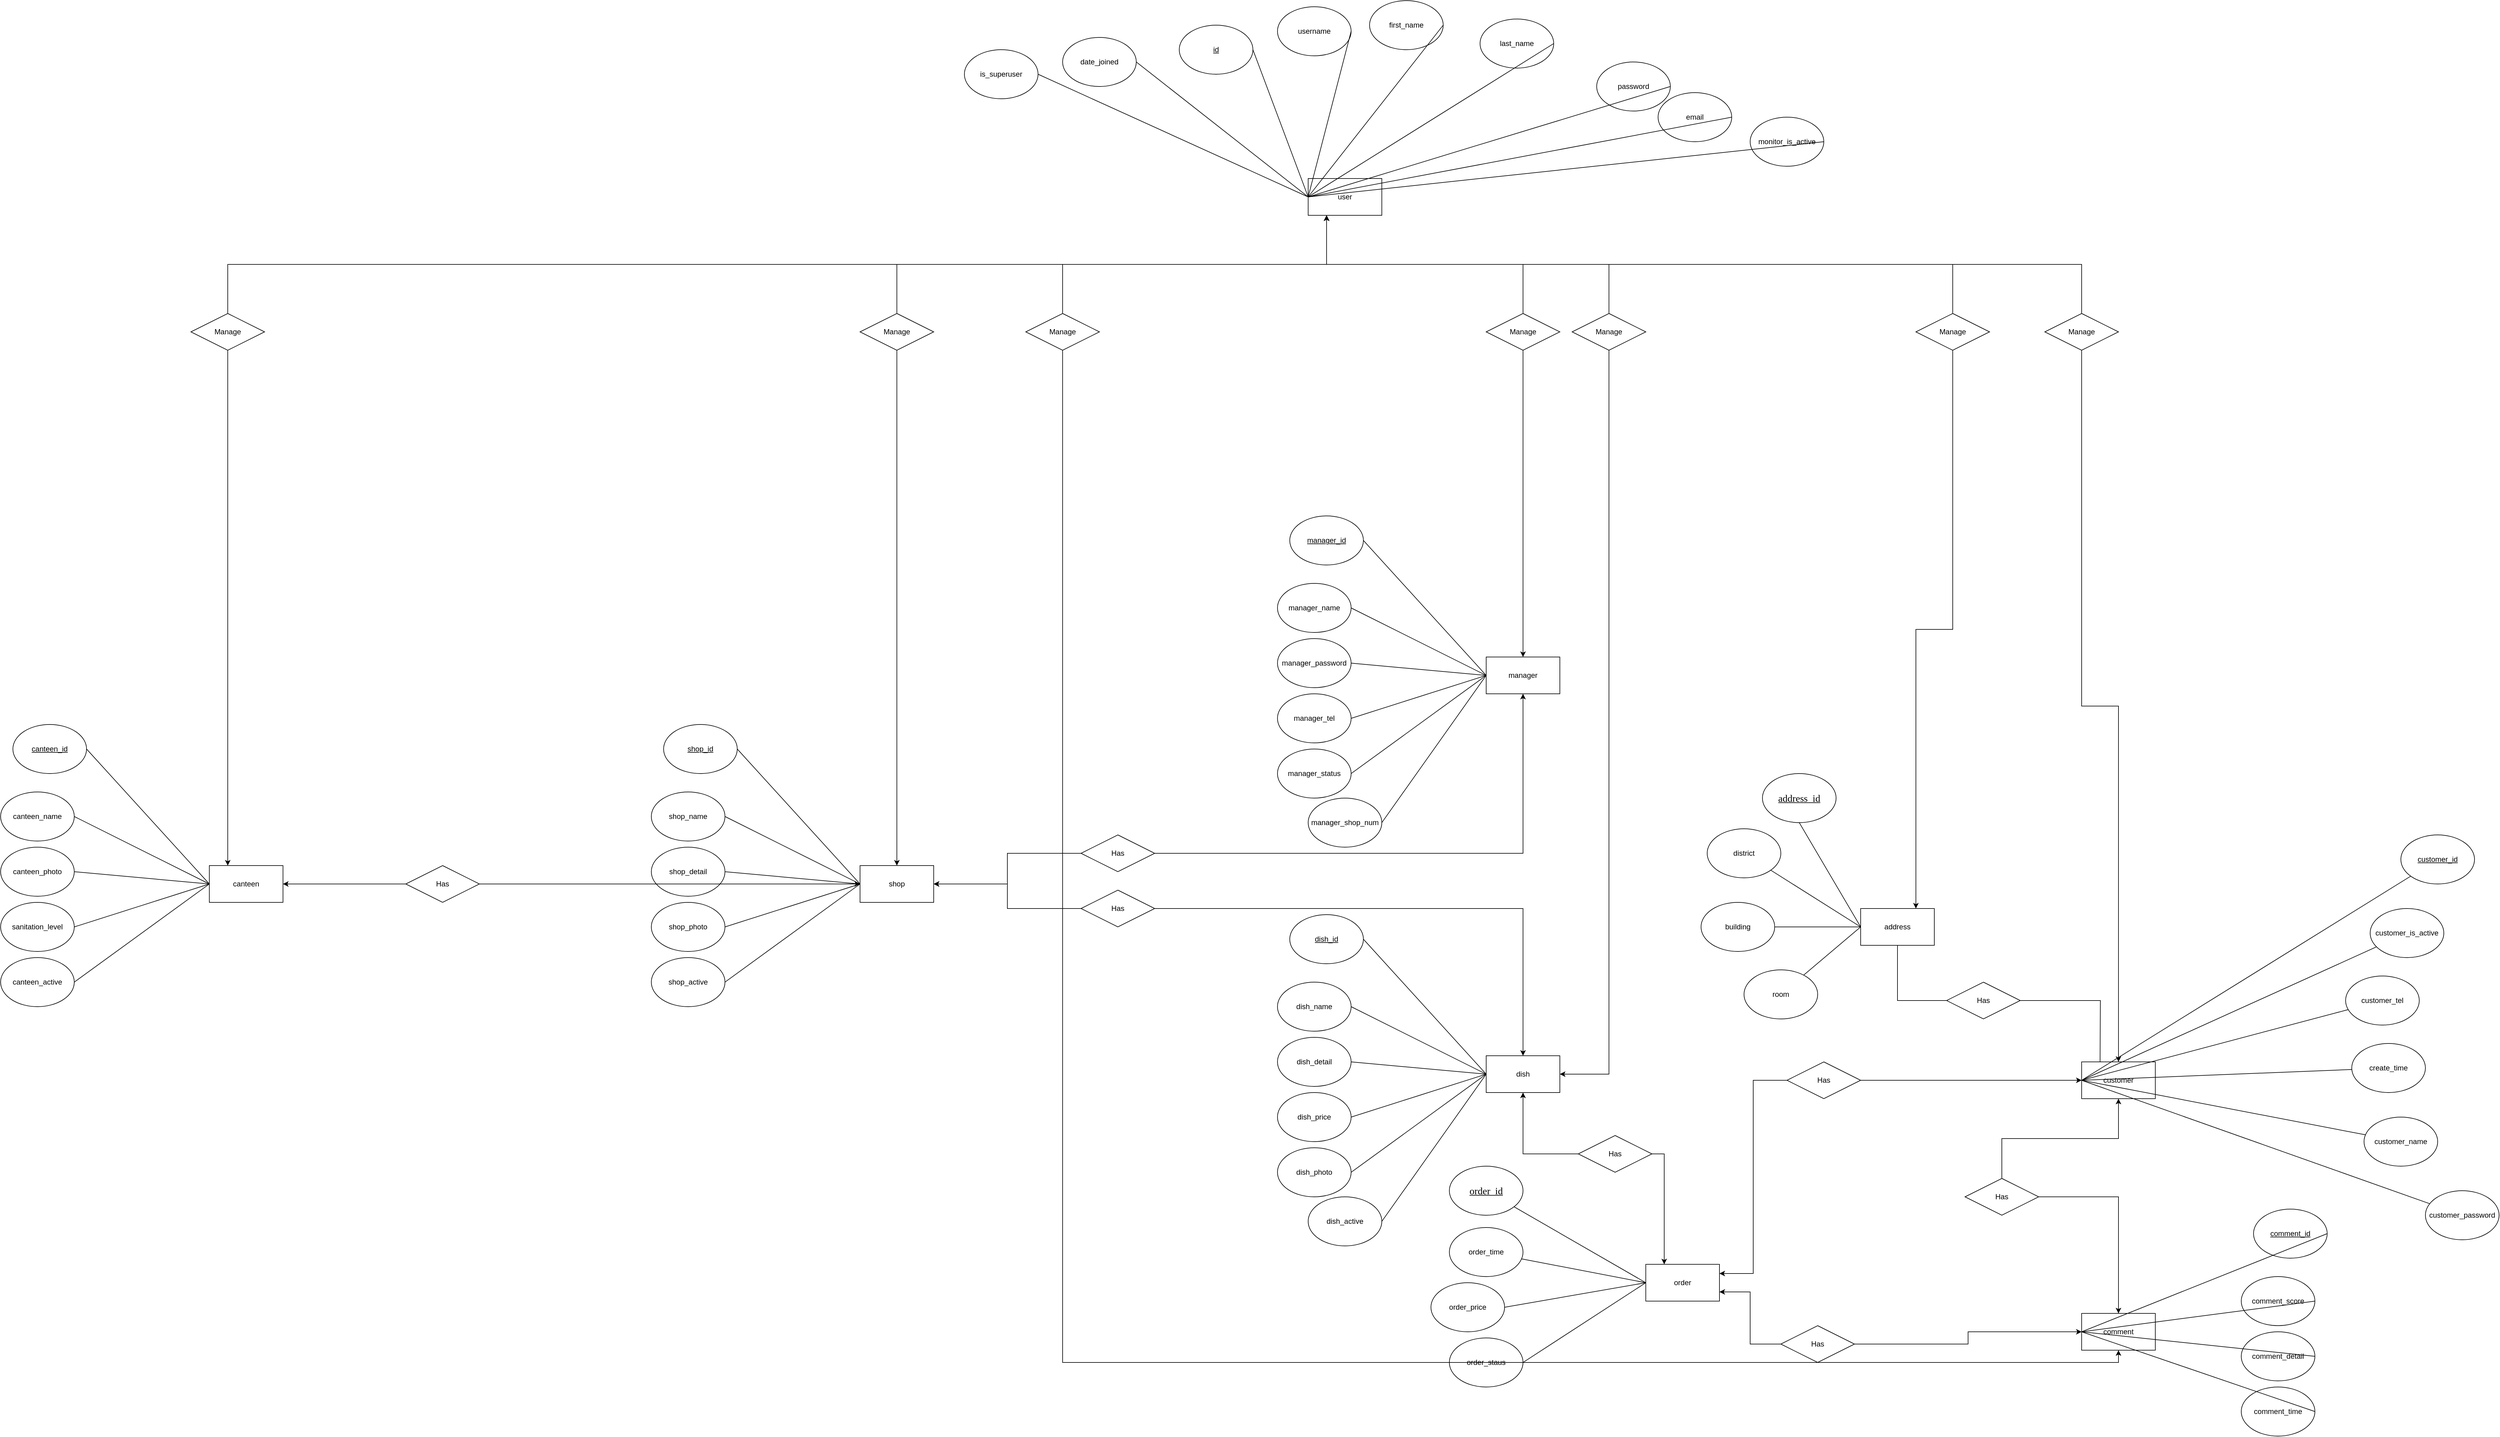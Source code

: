 <mxfile version="21.5.2" type="github">
  <diagram id="R2lEEEUBdFMjLlhIrx00" name="Page-1">
    <mxGraphModel dx="2867" dy="4064" grid="1" gridSize="10" guides="1" tooltips="1" connect="1" arrows="1" fold="1" page="1" pageScale="1" pageWidth="1100" pageHeight="1700" math="0" shadow="0" extFonts="Permanent Marker^https://fonts.googleapis.com/css?family=Permanent+Marker">
      <root>
        <mxCell id="0" />
        <mxCell id="1" parent="0" />
        <mxCell id="YfYMu-uo4q-J1Giw8Tow-1" value="customer" style="rounded=0;whiteSpace=wrap;html=1;" vertex="1" parent="1">
          <mxGeometry x="2340" y="-680" width="120" height="60" as="geometry" />
        </mxCell>
        <mxCell id="YfYMu-uo4q-J1Giw8Tow-2" value="address" style="rounded=0;whiteSpace=wrap;html=1;" vertex="1" parent="1">
          <mxGeometry x="1980" y="-930" width="120" height="60" as="geometry" />
        </mxCell>
        <mxCell id="YfYMu-uo4q-J1Giw8Tow-90" value="" style="rounded=0;orthogonalLoop=1;jettySize=auto;html=1;endArrow=none;endFill=0;exitX=0;exitY=0.5;exitDx=0;exitDy=0;" edge="1" parent="1" source="YfYMu-uo4q-J1Giw8Tow-2" target="YfYMu-uo4q-J1Giw8Tow-87">
          <mxGeometry relative="1" as="geometry" />
        </mxCell>
        <mxCell id="YfYMu-uo4q-J1Giw8Tow-92" value="" style="rounded=0;orthogonalLoop=1;jettySize=auto;html=1;endArrow=none;endFill=0;exitX=0;exitY=0.5;exitDx=0;exitDy=0;" edge="1" parent="1" source="YfYMu-uo4q-J1Giw8Tow-2" target="YfYMu-uo4q-J1Giw8Tow-91">
          <mxGeometry relative="1" as="geometry" />
        </mxCell>
        <mxCell id="YfYMu-uo4q-J1Giw8Tow-96" value="" style="rounded=0;orthogonalLoop=1;jettySize=auto;html=1;endArrow=none;endFill=0;exitX=0;exitY=0.5;exitDx=0;exitDy=0;" edge="1" parent="1" source="YfYMu-uo4q-J1Giw8Tow-2" target="YfYMu-uo4q-J1Giw8Tow-95">
          <mxGeometry relative="1" as="geometry" />
        </mxCell>
        <mxCell id="YfYMu-uo4q-J1Giw8Tow-3" value="order" style="rounded=0;whiteSpace=wrap;html=1;" vertex="1" parent="1">
          <mxGeometry x="1630" y="-350" width="120" height="60" as="geometry" />
        </mxCell>
        <mxCell id="YfYMu-uo4q-J1Giw8Tow-4" value="dish" style="rounded=0;whiteSpace=wrap;html=1;" vertex="1" parent="1">
          <mxGeometry x="1370" y="-690" width="120" height="60" as="geometry" />
        </mxCell>
        <mxCell id="YfYMu-uo4q-J1Giw8Tow-77" value="" style="rounded=0;orthogonalLoop=1;jettySize=auto;html=1;entryX=0;entryY=0.5;entryDx=0;entryDy=0;endArrow=none;endFill=0;" edge="1" parent="1" source="YfYMu-uo4q-J1Giw8Tow-60" target="YfYMu-uo4q-J1Giw8Tow-1">
          <mxGeometry relative="1" as="geometry">
            <mxPoint x="2380" y="-560" as="targetPoint" />
          </mxGeometry>
        </mxCell>
        <mxCell id="YfYMu-uo4q-J1Giw8Tow-60" value="&lt;u&gt;customer_id&lt;/u&gt;" style="ellipse;whiteSpace=wrap;html=1;" vertex="1" parent="1">
          <mxGeometry x="2860" y="-1050" width="120" height="80" as="geometry" />
        </mxCell>
        <mxCell id="YfYMu-uo4q-J1Giw8Tow-76" value="" style="rounded=0;orthogonalLoop=1;jettySize=auto;html=1;entryX=0;entryY=0.5;entryDx=0;entryDy=0;endArrow=none;endFill=0;" edge="1" parent="1" source="YfYMu-uo4q-J1Giw8Tow-62" target="YfYMu-uo4q-J1Giw8Tow-1">
          <mxGeometry relative="1" as="geometry">
            <mxPoint x="2390" y="-780" as="targetPoint" />
          </mxGeometry>
        </mxCell>
        <mxCell id="YfYMu-uo4q-J1Giw8Tow-62" value="customer_name" style="ellipse;whiteSpace=wrap;html=1;" vertex="1" parent="1">
          <mxGeometry x="2800" y="-590" width="120" height="80" as="geometry" />
        </mxCell>
        <mxCell id="YfYMu-uo4q-J1Giw8Tow-71" style="rounded=0;orthogonalLoop=1;jettySize=auto;html=1;entryX=0;entryY=0.5;entryDx=0;entryDy=0;endArrow=none;endFill=0;" edge="1" parent="1" source="YfYMu-uo4q-J1Giw8Tow-63" target="YfYMu-uo4q-J1Giw8Tow-1">
          <mxGeometry relative="1" as="geometry" />
        </mxCell>
        <mxCell id="YfYMu-uo4q-J1Giw8Tow-63" value="customer_tel" style="ellipse;whiteSpace=wrap;html=1;" vertex="1" parent="1">
          <mxGeometry x="2770" y="-820" width="120" height="80" as="geometry" />
        </mxCell>
        <mxCell id="YfYMu-uo4q-J1Giw8Tow-70" value="" style="rounded=0;orthogonalLoop=1;jettySize=auto;html=1;endArrow=none;endFill=0;entryX=0;entryY=0.5;entryDx=0;entryDy=0;" edge="1" parent="1" source="YfYMu-uo4q-J1Giw8Tow-64" target="YfYMu-uo4q-J1Giw8Tow-1">
          <mxGeometry relative="1" as="geometry">
            <mxPoint x="2420" y="-770" as="targetPoint" />
          </mxGeometry>
        </mxCell>
        <mxCell id="YfYMu-uo4q-J1Giw8Tow-64" value="customer_password" style="ellipse;whiteSpace=wrap;html=1;" vertex="1" parent="1">
          <mxGeometry x="2900" y="-470" width="120" height="80" as="geometry" />
        </mxCell>
        <mxCell id="YfYMu-uo4q-J1Giw8Tow-75" value="" style="rounded=0;orthogonalLoop=1;jettySize=auto;html=1;entryX=0;entryY=0.5;entryDx=0;entryDy=0;endArrow=none;endFill=0;" edge="1" parent="1" source="YfYMu-uo4q-J1Giw8Tow-65" target="YfYMu-uo4q-J1Giw8Tow-1">
          <mxGeometry relative="1" as="geometry">
            <mxPoint x="2370" y="-910" as="targetPoint" />
          </mxGeometry>
        </mxCell>
        <mxCell id="YfYMu-uo4q-J1Giw8Tow-65" value="customer_is_active" style="ellipse;whiteSpace=wrap;html=1;" vertex="1" parent="1">
          <mxGeometry x="2810" y="-930" width="120" height="80" as="geometry" />
        </mxCell>
        <mxCell id="YfYMu-uo4q-J1Giw8Tow-72" style="rounded=0;orthogonalLoop=1;jettySize=auto;html=1;entryX=0;entryY=0.5;entryDx=0;entryDy=0;endArrow=none;endFill=0;" edge="1" parent="1" source="YfYMu-uo4q-J1Giw8Tow-66" target="YfYMu-uo4q-J1Giw8Tow-1">
          <mxGeometry relative="1" as="geometry" />
        </mxCell>
        <mxCell id="YfYMu-uo4q-J1Giw8Tow-66" value="create_time" style="ellipse;whiteSpace=wrap;html=1;" vertex="1" parent="1">
          <mxGeometry x="2780" y="-710" width="120" height="80" as="geometry" />
        </mxCell>
        <mxCell id="YfYMu-uo4q-J1Giw8Tow-87" value="district" style="ellipse;whiteSpace=wrap;html=1;rounded=0;" vertex="1" parent="1">
          <mxGeometry x="1730" y="-1060" width="120" height="80" as="geometry" />
        </mxCell>
        <mxCell id="YfYMu-uo4q-J1Giw8Tow-91" value="room" style="ellipse;whiteSpace=wrap;html=1;rounded=0;" vertex="1" parent="1">
          <mxGeometry x="1790" y="-830" width="120" height="80" as="geometry" />
        </mxCell>
        <mxCell id="YfYMu-uo4q-J1Giw8Tow-95" value="building" style="ellipse;whiteSpace=wrap;html=1;rounded=0;" vertex="1" parent="1">
          <mxGeometry x="1720" y="-940" width="120" height="80" as="geometry" />
        </mxCell>
        <mxCell id="YfYMu-uo4q-J1Giw8Tow-111" value="" style="rounded=0;orthogonalLoop=1;jettySize=auto;html=1;entryX=0;entryY=0.5;entryDx=0;entryDy=0;endArrow=none;endFill=0;" edge="1" parent="1" source="YfYMu-uo4q-J1Giw8Tow-99" target="YfYMu-uo4q-J1Giw8Tow-3">
          <mxGeometry relative="1" as="geometry">
            <mxPoint x="1620" y="-419.963" as="targetPoint" />
          </mxGeometry>
        </mxCell>
        <mxCell id="YfYMu-uo4q-J1Giw8Tow-99" value="order_time" style="ellipse;whiteSpace=wrap;html=1;" vertex="1" parent="1">
          <mxGeometry x="1310" y="-410" width="120" height="80" as="geometry" />
        </mxCell>
        <mxCell id="YfYMu-uo4q-J1Giw8Tow-100" value="order_staus" style="ellipse;whiteSpace=wrap;html=1;" vertex="1" parent="1">
          <mxGeometry x="1310" y="-230" width="120" height="80" as="geometry" />
        </mxCell>
        <mxCell id="YfYMu-uo4q-J1Giw8Tow-101" value="order_price" style="ellipse;whiteSpace=wrap;html=1;" vertex="1" parent="1">
          <mxGeometry x="1280" y="-320" width="120" height="80" as="geometry" />
        </mxCell>
        <mxCell id="YfYMu-uo4q-J1Giw8Tow-102" value="&lt;div style=&quot;font-size: medium; text-align: start;&quot; data-hash=&quot;69dfcb072307d1f23d6dae1ab92fffbf&quot; data-version=&quot;3.0.0&quot;&gt;&lt;/div&gt;&lt;div style=&quot;font-size: medium; text-align: start;&quot; class=&quot;document&quot;&gt;&lt;div class=&quot;section&quot;&gt;&lt;p style=&quot;margin: 0pt; font-family: 等线; font-size: 12pt; line-height: 16px;&quot; class=&quot;paragraph text-align-type-left&quot;&gt;&lt;u&gt;order_id&lt;/u&gt;&lt;/p&gt;&lt;/div&gt;&lt;/div&gt;" style="ellipse;whiteSpace=wrap;html=1;" vertex="1" parent="1">
          <mxGeometry x="1310" y="-510" width="120" height="80" as="geometry" />
        </mxCell>
        <mxCell id="YfYMu-uo4q-J1Giw8Tow-107" value="" style="endArrow=none;html=1;rounded=0;entryX=0;entryY=0.5;entryDx=0;entryDy=0;" edge="1" parent="1" source="YfYMu-uo4q-J1Giw8Tow-102" target="YfYMu-uo4q-J1Giw8Tow-3">
          <mxGeometry relative="1" as="geometry">
            <mxPoint x="1440" y="-290.37" as="sourcePoint" />
            <mxPoint x="1600" y="-290.37" as="targetPoint" />
          </mxGeometry>
        </mxCell>
        <mxCell id="YfYMu-uo4q-J1Giw8Tow-108" value="" style="endArrow=none;html=1;rounded=0;exitX=1;exitY=0.5;exitDx=0;exitDy=0;entryX=0;entryY=0.5;entryDx=0;entryDy=0;" edge="1" parent="1" source="YfYMu-uo4q-J1Giw8Tow-100" target="YfYMu-uo4q-J1Giw8Tow-3">
          <mxGeometry relative="1" as="geometry">
            <mxPoint x="1440" y="-210" as="sourcePoint" />
            <mxPoint x="1600" y="-210" as="targetPoint" />
          </mxGeometry>
        </mxCell>
        <mxCell id="YfYMu-uo4q-J1Giw8Tow-109" value="" style="endArrow=none;html=1;rounded=0;exitX=1;exitY=0.5;exitDx=0;exitDy=0;entryX=0;entryY=0.5;entryDx=0;entryDy=0;" edge="1" parent="1" source="YfYMu-uo4q-J1Giw8Tow-101" target="YfYMu-uo4q-J1Giw8Tow-3">
          <mxGeometry relative="1" as="geometry">
            <mxPoint x="1440" y="-470" as="sourcePoint" />
            <mxPoint x="1600" y="-470" as="targetPoint" />
          </mxGeometry>
        </mxCell>
        <mxCell id="YfYMu-uo4q-J1Giw8Tow-112" value="&lt;u&gt;dish_id&lt;/u&gt;" style="ellipse;whiteSpace=wrap;html=1;" vertex="1" parent="1">
          <mxGeometry x="1050" y="-920" width="120" height="80" as="geometry" />
        </mxCell>
        <mxCell id="YfYMu-uo4q-J1Giw8Tow-113" value="dish_active" style="ellipse;whiteSpace=wrap;html=1;" vertex="1" parent="1">
          <mxGeometry x="1080" y="-460" width="120" height="80" as="geometry" />
        </mxCell>
        <mxCell id="YfYMu-uo4q-J1Giw8Tow-114" value="dish_photo" style="ellipse;whiteSpace=wrap;html=1;" vertex="1" parent="1">
          <mxGeometry x="1030" y="-540" width="120" height="80" as="geometry" />
        </mxCell>
        <mxCell id="YfYMu-uo4q-J1Giw8Tow-115" value="dish_detail" style="ellipse;whiteSpace=wrap;html=1;" vertex="1" parent="1">
          <mxGeometry x="1030" y="-720" width="120" height="80" as="geometry" />
        </mxCell>
        <mxCell id="YfYMu-uo4q-J1Giw8Tow-116" value="dish_name" style="ellipse;whiteSpace=wrap;html=1;" vertex="1" parent="1">
          <mxGeometry x="1030" y="-810" width="120" height="80" as="geometry" />
        </mxCell>
        <mxCell id="YfYMu-uo4q-J1Giw8Tow-117" value="dish_price" style="ellipse;whiteSpace=wrap;html=1;" vertex="1" parent="1">
          <mxGeometry x="1030" y="-630" width="120" height="80" as="geometry" />
        </mxCell>
        <mxCell id="YfYMu-uo4q-J1Giw8Tow-119" value="" style="endArrow=none;html=1;rounded=0;entryX=1;entryY=0.5;entryDx=0;entryDy=0;exitX=0;exitY=0.5;exitDx=0;exitDy=0;" edge="1" parent="1" source="YfYMu-uo4q-J1Giw8Tow-4" target="YfYMu-uo4q-J1Giw8Tow-112">
          <mxGeometry width="50" height="50" relative="1" as="geometry">
            <mxPoint x="1780" y="-780" as="sourcePoint" />
            <mxPoint x="1770" y="-830" as="targetPoint" />
          </mxGeometry>
        </mxCell>
        <mxCell id="YfYMu-uo4q-J1Giw8Tow-120" value="" style="endArrow=none;html=1;rounded=0;entryX=1;entryY=0.5;entryDx=0;entryDy=0;exitX=0;exitY=0.5;exitDx=0;exitDy=0;" edge="1" parent="1" source="YfYMu-uo4q-J1Giw8Tow-4" target="YfYMu-uo4q-J1Giw8Tow-116">
          <mxGeometry width="50" height="50" relative="1" as="geometry">
            <mxPoint x="1730" y="-770" as="sourcePoint" />
            <mxPoint x="1720" y="-960" as="targetPoint" />
          </mxGeometry>
        </mxCell>
        <mxCell id="YfYMu-uo4q-J1Giw8Tow-121" value="" style="endArrow=none;html=1;rounded=0;entryX=1;entryY=0.5;entryDx=0;entryDy=0;exitX=0;exitY=0.5;exitDx=0;exitDy=0;" edge="1" parent="1" source="YfYMu-uo4q-J1Giw8Tow-4" target="YfYMu-uo4q-J1Giw8Tow-115">
          <mxGeometry width="50" height="50" relative="1" as="geometry">
            <mxPoint x="1780" y="-780" as="sourcePoint" />
            <mxPoint x="1590" y="-880" as="targetPoint" />
          </mxGeometry>
        </mxCell>
        <mxCell id="YfYMu-uo4q-J1Giw8Tow-122" value="" style="endArrow=none;html=1;rounded=0;entryX=1;entryY=0.5;entryDx=0;entryDy=0;exitX=0;exitY=0.5;exitDx=0;exitDy=0;" edge="1" parent="1" source="YfYMu-uo4q-J1Giw8Tow-4" target="YfYMu-uo4q-J1Giw8Tow-117">
          <mxGeometry width="50" height="50" relative="1" as="geometry">
            <mxPoint x="1800" y="-760" as="sourcePoint" />
            <mxPoint x="1600" y="-870" as="targetPoint" />
          </mxGeometry>
        </mxCell>
        <mxCell id="YfYMu-uo4q-J1Giw8Tow-123" value="" style="endArrow=none;html=1;rounded=0;entryX=1;entryY=0.5;entryDx=0;entryDy=0;exitX=0;exitY=0.5;exitDx=0;exitDy=0;" edge="1" parent="1" source="YfYMu-uo4q-J1Giw8Tow-4" target="YfYMu-uo4q-J1Giw8Tow-114">
          <mxGeometry width="50" height="50" relative="1" as="geometry">
            <mxPoint x="1800" y="-780" as="sourcePoint" />
            <mxPoint x="1610" y="-860" as="targetPoint" />
          </mxGeometry>
        </mxCell>
        <mxCell id="YfYMu-uo4q-J1Giw8Tow-124" value="" style="endArrow=none;html=1;rounded=0;entryX=1;entryY=0.5;entryDx=0;entryDy=0;exitX=0;exitY=0.5;exitDx=0;exitDy=0;" edge="1" parent="1" source="YfYMu-uo4q-J1Giw8Tow-4" target="YfYMu-uo4q-J1Giw8Tow-113">
          <mxGeometry width="50" height="50" relative="1" as="geometry">
            <mxPoint x="1780" y="-780" as="sourcePoint" />
            <mxPoint x="1620" y="-850" as="targetPoint" />
          </mxGeometry>
        </mxCell>
        <mxCell id="YfYMu-uo4q-J1Giw8Tow-177" value="comment" style="rounded=0;whiteSpace=wrap;html=1;" vertex="1" parent="1">
          <mxGeometry x="2340" y="-270" width="120" height="60" as="geometry" />
        </mxCell>
        <mxCell id="YfYMu-uo4q-J1Giw8Tow-178" value="&lt;u&gt;comment_id&lt;/u&gt;" style="ellipse;whiteSpace=wrap;html=1;" vertex="1" parent="1">
          <mxGeometry x="2620" y="-440" width="120" height="80" as="geometry" />
        </mxCell>
        <mxCell id="YfYMu-uo4q-J1Giw8Tow-181" value="comment_detail" style="ellipse;whiteSpace=wrap;html=1;" vertex="1" parent="1">
          <mxGeometry x="2600" y="-240" width="120" height="80" as="geometry" />
        </mxCell>
        <mxCell id="YfYMu-uo4q-J1Giw8Tow-182" value="comment_score" style="ellipse;whiteSpace=wrap;html=1;" vertex="1" parent="1">
          <mxGeometry x="2600" y="-330" width="120" height="80" as="geometry" />
        </mxCell>
        <mxCell id="YfYMu-uo4q-J1Giw8Tow-183" value="comment_time" style="ellipse;whiteSpace=wrap;html=1;" vertex="1" parent="1">
          <mxGeometry x="2600" y="-150" width="120" height="80" as="geometry" />
        </mxCell>
        <mxCell id="YfYMu-uo4q-J1Giw8Tow-184" value="" style="endArrow=none;html=1;rounded=0;entryX=1;entryY=0.5;entryDx=0;entryDy=0;exitX=0;exitY=0.5;exitDx=0;exitDy=0;" edge="1" parent="1" source="YfYMu-uo4q-J1Giw8Tow-177" target="YfYMu-uo4q-J1Giw8Tow-178">
          <mxGeometry width="50" height="50" relative="1" as="geometry">
            <mxPoint x="2020" y="-210" as="sourcePoint" />
            <mxPoint x="2010" y="-260" as="targetPoint" />
          </mxGeometry>
        </mxCell>
        <mxCell id="YfYMu-uo4q-J1Giw8Tow-185" value="" style="endArrow=none;html=1;rounded=0;entryX=1;entryY=0.5;entryDx=0;entryDy=0;exitX=0;exitY=0.5;exitDx=0;exitDy=0;" edge="1" parent="1" source="YfYMu-uo4q-J1Giw8Tow-177" target="YfYMu-uo4q-J1Giw8Tow-182">
          <mxGeometry width="50" height="50" relative="1" as="geometry">
            <mxPoint x="1970" y="-200" as="sourcePoint" />
            <mxPoint x="1960" y="-390" as="targetPoint" />
          </mxGeometry>
        </mxCell>
        <mxCell id="YfYMu-uo4q-J1Giw8Tow-186" value="" style="endArrow=none;html=1;rounded=0;entryX=1;entryY=0.5;entryDx=0;entryDy=0;exitX=0;exitY=0.5;exitDx=0;exitDy=0;" edge="1" parent="1" source="YfYMu-uo4q-J1Giw8Tow-177" target="YfYMu-uo4q-J1Giw8Tow-181">
          <mxGeometry width="50" height="50" relative="1" as="geometry">
            <mxPoint x="2020" y="-210" as="sourcePoint" />
            <mxPoint x="1830" y="-310" as="targetPoint" />
          </mxGeometry>
        </mxCell>
        <mxCell id="YfYMu-uo4q-J1Giw8Tow-187" value="" style="endArrow=none;html=1;rounded=0;entryX=1;entryY=0.5;entryDx=0;entryDy=0;exitX=0;exitY=0.5;exitDx=0;exitDy=0;" edge="1" parent="1" source="YfYMu-uo4q-J1Giw8Tow-177" target="YfYMu-uo4q-J1Giw8Tow-183">
          <mxGeometry width="50" height="50" relative="1" as="geometry">
            <mxPoint x="2040" y="-190" as="sourcePoint" />
            <mxPoint x="1840" y="-300" as="targetPoint" />
          </mxGeometry>
        </mxCell>
        <mxCell id="YfYMu-uo4q-J1Giw8Tow-190" value="user" style="rounded=0;whiteSpace=wrap;html=1;" vertex="1" parent="1">
          <mxGeometry x="1080" y="-2120" width="120" height="60" as="geometry" />
        </mxCell>
        <mxCell id="YfYMu-uo4q-J1Giw8Tow-191" value="&lt;u&gt;id&lt;/u&gt;" style="ellipse;whiteSpace=wrap;html=1;" vertex="1" parent="1">
          <mxGeometry x="870" y="-2370" width="120" height="80" as="geometry" />
        </mxCell>
        <mxCell id="YfYMu-uo4q-J1Giw8Tow-192" value="email" style="ellipse;whiteSpace=wrap;html=1;" vertex="1" parent="1">
          <mxGeometry x="1650" y="-2260" width="120" height="80" as="geometry" />
        </mxCell>
        <mxCell id="YfYMu-uo4q-J1Giw8Tow-193" value="password" style="ellipse;whiteSpace=wrap;html=1;" vertex="1" parent="1">
          <mxGeometry x="1550" y="-2310" width="120" height="80" as="geometry" />
        </mxCell>
        <mxCell id="YfYMu-uo4q-J1Giw8Tow-194" value="first_name" style="ellipse;whiteSpace=wrap;html=1;" vertex="1" parent="1">
          <mxGeometry x="1180" y="-2410" width="120" height="80" as="geometry" />
        </mxCell>
        <mxCell id="YfYMu-uo4q-J1Giw8Tow-195" value="username" style="ellipse;whiteSpace=wrap;html=1;" vertex="1" parent="1">
          <mxGeometry x="1030" y="-2400" width="120" height="80" as="geometry" />
        </mxCell>
        <mxCell id="YfYMu-uo4q-J1Giw8Tow-196" value="last_name" style="ellipse;whiteSpace=wrap;html=1;" vertex="1" parent="1">
          <mxGeometry x="1360" y="-2380" width="120" height="80" as="geometry" />
        </mxCell>
        <mxCell id="YfYMu-uo4q-J1Giw8Tow-197" value="" style="endArrow=none;html=1;rounded=0;entryX=1;entryY=0.5;entryDx=0;entryDy=0;exitX=0;exitY=0.5;exitDx=0;exitDy=0;" edge="1" parent="1" source="YfYMu-uo4q-J1Giw8Tow-190" target="YfYMu-uo4q-J1Giw8Tow-191">
          <mxGeometry width="50" height="50" relative="1" as="geometry">
            <mxPoint x="1060" y="-2090" as="sourcePoint" />
            <mxPoint x="1050" y="-2140" as="targetPoint" />
          </mxGeometry>
        </mxCell>
        <mxCell id="YfYMu-uo4q-J1Giw8Tow-198" value="" style="endArrow=none;html=1;rounded=0;entryX=1;entryY=0.5;entryDx=0;entryDy=0;exitX=0;exitY=0.5;exitDx=0;exitDy=0;" edge="1" parent="1" source="YfYMu-uo4q-J1Giw8Tow-190" target="YfYMu-uo4q-J1Giw8Tow-195">
          <mxGeometry width="50" height="50" relative="1" as="geometry">
            <mxPoint x="1010" y="-2080" as="sourcePoint" />
            <mxPoint x="1000" y="-2270" as="targetPoint" />
          </mxGeometry>
        </mxCell>
        <mxCell id="YfYMu-uo4q-J1Giw8Tow-199" value="" style="endArrow=none;html=1;rounded=0;entryX=1;entryY=0.5;entryDx=0;entryDy=0;exitX=0;exitY=0.5;exitDx=0;exitDy=0;" edge="1" parent="1" source="YfYMu-uo4q-J1Giw8Tow-190" target="YfYMu-uo4q-J1Giw8Tow-194">
          <mxGeometry width="50" height="50" relative="1" as="geometry">
            <mxPoint x="1060" y="-2090" as="sourcePoint" />
            <mxPoint x="870" y="-2190" as="targetPoint" />
          </mxGeometry>
        </mxCell>
        <mxCell id="YfYMu-uo4q-J1Giw8Tow-200" value="" style="endArrow=none;html=1;rounded=0;entryX=1;entryY=0.5;entryDx=0;entryDy=0;exitX=0;exitY=0.5;exitDx=0;exitDy=0;" edge="1" parent="1" source="YfYMu-uo4q-J1Giw8Tow-190" target="YfYMu-uo4q-J1Giw8Tow-196">
          <mxGeometry width="50" height="50" relative="1" as="geometry">
            <mxPoint x="1080" y="-2070" as="sourcePoint" />
            <mxPoint x="880" y="-2180" as="targetPoint" />
          </mxGeometry>
        </mxCell>
        <mxCell id="YfYMu-uo4q-J1Giw8Tow-201" value="" style="endArrow=none;html=1;rounded=0;entryX=1;entryY=0.5;entryDx=0;entryDy=0;exitX=0;exitY=0.5;exitDx=0;exitDy=0;" edge="1" parent="1" source="YfYMu-uo4q-J1Giw8Tow-190" target="YfYMu-uo4q-J1Giw8Tow-193">
          <mxGeometry width="50" height="50" relative="1" as="geometry">
            <mxPoint x="1080" y="-2090" as="sourcePoint" />
            <mxPoint x="890" y="-2170" as="targetPoint" />
          </mxGeometry>
        </mxCell>
        <mxCell id="YfYMu-uo4q-J1Giw8Tow-202" value="" style="endArrow=none;html=1;rounded=0;entryX=1;entryY=0.5;entryDx=0;entryDy=0;exitX=0;exitY=0.5;exitDx=0;exitDy=0;" edge="1" parent="1" source="YfYMu-uo4q-J1Giw8Tow-190" target="YfYMu-uo4q-J1Giw8Tow-192">
          <mxGeometry width="50" height="50" relative="1" as="geometry">
            <mxPoint x="1060" y="-2090" as="sourcePoint" />
            <mxPoint x="900" y="-2160" as="targetPoint" />
          </mxGeometry>
        </mxCell>
        <mxCell id="YfYMu-uo4q-J1Giw8Tow-203" value="manager" style="rounded=0;whiteSpace=wrap;html=1;" vertex="1" parent="1">
          <mxGeometry x="1370" y="-1340" width="120" height="60" as="geometry" />
        </mxCell>
        <mxCell id="YfYMu-uo4q-J1Giw8Tow-204" value="&lt;u&gt;manager_id&lt;/u&gt;" style="ellipse;whiteSpace=wrap;html=1;" vertex="1" parent="1">
          <mxGeometry x="1050" y="-1570" width="120" height="80" as="geometry" />
        </mxCell>
        <mxCell id="YfYMu-uo4q-J1Giw8Tow-205" value="manager_shop_num" style="ellipse;whiteSpace=wrap;html=1;" vertex="1" parent="1">
          <mxGeometry x="1080" y="-1110" width="120" height="80" as="geometry" />
        </mxCell>
        <mxCell id="YfYMu-uo4q-J1Giw8Tow-206" value="manager_status" style="ellipse;whiteSpace=wrap;html=1;" vertex="1" parent="1">
          <mxGeometry x="1030" y="-1190" width="120" height="80" as="geometry" />
        </mxCell>
        <mxCell id="YfYMu-uo4q-J1Giw8Tow-207" value="manager_password" style="ellipse;whiteSpace=wrap;html=1;" vertex="1" parent="1">
          <mxGeometry x="1030" y="-1370" width="120" height="80" as="geometry" />
        </mxCell>
        <mxCell id="YfYMu-uo4q-J1Giw8Tow-208" value="manager_name" style="ellipse;whiteSpace=wrap;html=1;" vertex="1" parent="1">
          <mxGeometry x="1030" y="-1460" width="120" height="80" as="geometry" />
        </mxCell>
        <mxCell id="YfYMu-uo4q-J1Giw8Tow-209" value="manager_tel" style="ellipse;whiteSpace=wrap;html=1;" vertex="1" parent="1">
          <mxGeometry x="1030" y="-1280" width="120" height="80" as="geometry" />
        </mxCell>
        <mxCell id="YfYMu-uo4q-J1Giw8Tow-210" value="" style="endArrow=none;html=1;rounded=0;entryX=1;entryY=0.5;entryDx=0;entryDy=0;exitX=0;exitY=0.5;exitDx=0;exitDy=0;" edge="1" parent="1" source="YfYMu-uo4q-J1Giw8Tow-203" target="YfYMu-uo4q-J1Giw8Tow-204">
          <mxGeometry width="50" height="50" relative="1" as="geometry">
            <mxPoint x="1350" y="-1310" as="sourcePoint" />
            <mxPoint x="1340" y="-1360" as="targetPoint" />
          </mxGeometry>
        </mxCell>
        <mxCell id="YfYMu-uo4q-J1Giw8Tow-211" value="" style="endArrow=none;html=1;rounded=0;entryX=1;entryY=0.5;entryDx=0;entryDy=0;exitX=0;exitY=0.5;exitDx=0;exitDy=0;" edge="1" parent="1" source="YfYMu-uo4q-J1Giw8Tow-203" target="YfYMu-uo4q-J1Giw8Tow-208">
          <mxGeometry width="50" height="50" relative="1" as="geometry">
            <mxPoint x="1300" y="-1300" as="sourcePoint" />
            <mxPoint x="1290" y="-1490" as="targetPoint" />
          </mxGeometry>
        </mxCell>
        <mxCell id="YfYMu-uo4q-J1Giw8Tow-212" value="" style="endArrow=none;html=1;rounded=0;entryX=1;entryY=0.5;entryDx=0;entryDy=0;exitX=0;exitY=0.5;exitDx=0;exitDy=0;" edge="1" parent="1" source="YfYMu-uo4q-J1Giw8Tow-203" target="YfYMu-uo4q-J1Giw8Tow-207">
          <mxGeometry width="50" height="50" relative="1" as="geometry">
            <mxPoint x="1350" y="-1310" as="sourcePoint" />
            <mxPoint x="1160" y="-1410" as="targetPoint" />
          </mxGeometry>
        </mxCell>
        <mxCell id="YfYMu-uo4q-J1Giw8Tow-213" value="" style="endArrow=none;html=1;rounded=0;entryX=1;entryY=0.5;entryDx=0;entryDy=0;exitX=0;exitY=0.5;exitDx=0;exitDy=0;" edge="1" parent="1" source="YfYMu-uo4q-J1Giw8Tow-203" target="YfYMu-uo4q-J1Giw8Tow-209">
          <mxGeometry width="50" height="50" relative="1" as="geometry">
            <mxPoint x="1370" y="-1290" as="sourcePoint" />
            <mxPoint x="1170" y="-1400" as="targetPoint" />
          </mxGeometry>
        </mxCell>
        <mxCell id="YfYMu-uo4q-J1Giw8Tow-214" value="" style="endArrow=none;html=1;rounded=0;entryX=1;entryY=0.5;entryDx=0;entryDy=0;exitX=0;exitY=0.5;exitDx=0;exitDy=0;" edge="1" parent="1" source="YfYMu-uo4q-J1Giw8Tow-203" target="YfYMu-uo4q-J1Giw8Tow-206">
          <mxGeometry width="50" height="50" relative="1" as="geometry">
            <mxPoint x="1370" y="-1310" as="sourcePoint" />
            <mxPoint x="1180" y="-1390" as="targetPoint" />
          </mxGeometry>
        </mxCell>
        <mxCell id="YfYMu-uo4q-J1Giw8Tow-215" value="" style="endArrow=none;html=1;rounded=0;entryX=1;entryY=0.5;entryDx=0;entryDy=0;exitX=0;exitY=0.5;exitDx=0;exitDy=0;" edge="1" parent="1" source="YfYMu-uo4q-J1Giw8Tow-203" target="YfYMu-uo4q-J1Giw8Tow-205">
          <mxGeometry width="50" height="50" relative="1" as="geometry">
            <mxPoint x="1350" y="-1310" as="sourcePoint" />
            <mxPoint x="1190" y="-1380" as="targetPoint" />
          </mxGeometry>
        </mxCell>
        <mxCell id="YfYMu-uo4q-J1Giw8Tow-216" value="shop" style="rounded=0;whiteSpace=wrap;html=1;" vertex="1" parent="1">
          <mxGeometry x="350" y="-1000" width="120" height="60" as="geometry" />
        </mxCell>
        <mxCell id="YfYMu-uo4q-J1Giw8Tow-217" value="&lt;u&gt;shop_id&lt;/u&gt;" style="ellipse;whiteSpace=wrap;html=1;" vertex="1" parent="1">
          <mxGeometry x="30" y="-1230" width="120" height="80" as="geometry" />
        </mxCell>
        <mxCell id="YfYMu-uo4q-J1Giw8Tow-219" value="shop_active" style="ellipse;whiteSpace=wrap;html=1;" vertex="1" parent="1">
          <mxGeometry x="10" y="-850" width="120" height="80" as="geometry" />
        </mxCell>
        <mxCell id="YfYMu-uo4q-J1Giw8Tow-220" value="shop_detail" style="ellipse;whiteSpace=wrap;html=1;" vertex="1" parent="1">
          <mxGeometry x="10" y="-1030" width="120" height="80" as="geometry" />
        </mxCell>
        <mxCell id="YfYMu-uo4q-J1Giw8Tow-221" value="shop_name" style="ellipse;whiteSpace=wrap;html=1;" vertex="1" parent="1">
          <mxGeometry x="10" y="-1120" width="120" height="80" as="geometry" />
        </mxCell>
        <mxCell id="YfYMu-uo4q-J1Giw8Tow-222" value="shop_photo" style="ellipse;whiteSpace=wrap;html=1;" vertex="1" parent="1">
          <mxGeometry x="10" y="-940" width="120" height="80" as="geometry" />
        </mxCell>
        <mxCell id="YfYMu-uo4q-J1Giw8Tow-223" value="" style="endArrow=none;html=1;rounded=0;entryX=1;entryY=0.5;entryDx=0;entryDy=0;exitX=0;exitY=0.5;exitDx=0;exitDy=0;" edge="1" parent="1" source="YfYMu-uo4q-J1Giw8Tow-216" target="YfYMu-uo4q-J1Giw8Tow-217">
          <mxGeometry width="50" height="50" relative="1" as="geometry">
            <mxPoint x="1040" y="-1050" as="sourcePoint" />
            <mxPoint x="1030" y="-1100" as="targetPoint" />
          </mxGeometry>
        </mxCell>
        <mxCell id="YfYMu-uo4q-J1Giw8Tow-224" value="" style="endArrow=none;html=1;rounded=0;entryX=1;entryY=0.5;entryDx=0;entryDy=0;exitX=0;exitY=0.5;exitDx=0;exitDy=0;" edge="1" parent="1" source="YfYMu-uo4q-J1Giw8Tow-216" target="YfYMu-uo4q-J1Giw8Tow-221">
          <mxGeometry width="50" height="50" relative="1" as="geometry">
            <mxPoint x="990" y="-1040" as="sourcePoint" />
            <mxPoint x="980" y="-1230" as="targetPoint" />
          </mxGeometry>
        </mxCell>
        <mxCell id="YfYMu-uo4q-J1Giw8Tow-225" value="" style="endArrow=none;html=1;rounded=0;entryX=1;entryY=0.5;entryDx=0;entryDy=0;exitX=0;exitY=0.5;exitDx=0;exitDy=0;" edge="1" parent="1" source="YfYMu-uo4q-J1Giw8Tow-216" target="YfYMu-uo4q-J1Giw8Tow-220">
          <mxGeometry width="50" height="50" relative="1" as="geometry">
            <mxPoint x="1040" y="-1050" as="sourcePoint" />
            <mxPoint x="850" y="-1150" as="targetPoint" />
          </mxGeometry>
        </mxCell>
        <mxCell id="YfYMu-uo4q-J1Giw8Tow-226" value="" style="endArrow=none;html=1;rounded=0;entryX=1;entryY=0.5;entryDx=0;entryDy=0;exitX=0;exitY=0.5;exitDx=0;exitDy=0;" edge="1" parent="1" source="YfYMu-uo4q-J1Giw8Tow-216" target="YfYMu-uo4q-J1Giw8Tow-222">
          <mxGeometry width="50" height="50" relative="1" as="geometry">
            <mxPoint x="1060" y="-1030" as="sourcePoint" />
            <mxPoint x="860" y="-1140" as="targetPoint" />
          </mxGeometry>
        </mxCell>
        <mxCell id="YfYMu-uo4q-J1Giw8Tow-227" value="" style="endArrow=none;html=1;rounded=0;entryX=1;entryY=0.5;entryDx=0;entryDy=0;exitX=0;exitY=0.5;exitDx=0;exitDy=0;" edge="1" parent="1" source="YfYMu-uo4q-J1Giw8Tow-216" target="YfYMu-uo4q-J1Giw8Tow-219">
          <mxGeometry width="50" height="50" relative="1" as="geometry">
            <mxPoint x="1060" y="-1050" as="sourcePoint" />
            <mxPoint x="870" y="-1130" as="targetPoint" />
          </mxGeometry>
        </mxCell>
        <mxCell id="YfYMu-uo4q-J1Giw8Tow-229" value="canteen" style="rounded=0;whiteSpace=wrap;html=1;" vertex="1" parent="1">
          <mxGeometry x="-710" y="-1000" width="120" height="60" as="geometry" />
        </mxCell>
        <mxCell id="YfYMu-uo4q-J1Giw8Tow-230" value="&lt;u&gt;canteen_id&lt;/u&gt;" style="ellipse;whiteSpace=wrap;html=1;" vertex="1" parent="1">
          <mxGeometry x="-1030" y="-1230" width="120" height="80" as="geometry" />
        </mxCell>
        <mxCell id="YfYMu-uo4q-J1Giw8Tow-232" value="canteen_active" style="ellipse;whiteSpace=wrap;html=1;" vertex="1" parent="1">
          <mxGeometry x="-1050" y="-850" width="120" height="80" as="geometry" />
        </mxCell>
        <mxCell id="YfYMu-uo4q-J1Giw8Tow-233" value="canteen_photo" style="ellipse;whiteSpace=wrap;html=1;" vertex="1" parent="1">
          <mxGeometry x="-1050" y="-1030" width="120" height="80" as="geometry" />
        </mxCell>
        <mxCell id="YfYMu-uo4q-J1Giw8Tow-234" value="canteen_name" style="ellipse;whiteSpace=wrap;html=1;" vertex="1" parent="1">
          <mxGeometry x="-1050" y="-1120" width="120" height="80" as="geometry" />
        </mxCell>
        <mxCell id="YfYMu-uo4q-J1Giw8Tow-235" value="sanitation_level" style="ellipse;whiteSpace=wrap;html=1;" vertex="1" parent="1">
          <mxGeometry x="-1050" y="-940" width="120" height="80" as="geometry" />
        </mxCell>
        <mxCell id="YfYMu-uo4q-J1Giw8Tow-236" value="" style="endArrow=none;html=1;rounded=0;entryX=1;entryY=0.5;entryDx=0;entryDy=0;exitX=0;exitY=0.5;exitDx=0;exitDy=0;" edge="1" parent="1" source="YfYMu-uo4q-J1Giw8Tow-229" target="YfYMu-uo4q-J1Giw8Tow-230">
          <mxGeometry width="50" height="50" relative="1" as="geometry">
            <mxPoint x="-730" y="-970" as="sourcePoint" />
            <mxPoint x="-740" y="-1020" as="targetPoint" />
          </mxGeometry>
        </mxCell>
        <mxCell id="YfYMu-uo4q-J1Giw8Tow-237" value="" style="endArrow=none;html=1;rounded=0;entryX=1;entryY=0.5;entryDx=0;entryDy=0;exitX=0;exitY=0.5;exitDx=0;exitDy=0;" edge="1" parent="1" source="YfYMu-uo4q-J1Giw8Tow-229" target="YfYMu-uo4q-J1Giw8Tow-234">
          <mxGeometry width="50" height="50" relative="1" as="geometry">
            <mxPoint x="-780" y="-960" as="sourcePoint" />
            <mxPoint x="-790" y="-1150" as="targetPoint" />
          </mxGeometry>
        </mxCell>
        <mxCell id="YfYMu-uo4q-J1Giw8Tow-238" value="" style="endArrow=none;html=1;rounded=0;entryX=1;entryY=0.5;entryDx=0;entryDy=0;exitX=0;exitY=0.5;exitDx=0;exitDy=0;" edge="1" parent="1" source="YfYMu-uo4q-J1Giw8Tow-229" target="YfYMu-uo4q-J1Giw8Tow-233">
          <mxGeometry width="50" height="50" relative="1" as="geometry">
            <mxPoint x="-730" y="-970" as="sourcePoint" />
            <mxPoint x="-920" y="-1070" as="targetPoint" />
          </mxGeometry>
        </mxCell>
        <mxCell id="YfYMu-uo4q-J1Giw8Tow-239" value="" style="endArrow=none;html=1;rounded=0;entryX=1;entryY=0.5;entryDx=0;entryDy=0;exitX=0;exitY=0.5;exitDx=0;exitDy=0;" edge="1" parent="1" source="YfYMu-uo4q-J1Giw8Tow-229" target="YfYMu-uo4q-J1Giw8Tow-235">
          <mxGeometry width="50" height="50" relative="1" as="geometry">
            <mxPoint x="-710" y="-950" as="sourcePoint" />
            <mxPoint x="-910" y="-1060" as="targetPoint" />
          </mxGeometry>
        </mxCell>
        <mxCell id="YfYMu-uo4q-J1Giw8Tow-240" value="" style="endArrow=none;html=1;rounded=0;entryX=1;entryY=0.5;entryDx=0;entryDy=0;exitX=0;exitY=0.5;exitDx=0;exitDy=0;" edge="1" parent="1" source="YfYMu-uo4q-J1Giw8Tow-229" target="YfYMu-uo4q-J1Giw8Tow-232">
          <mxGeometry width="50" height="50" relative="1" as="geometry">
            <mxPoint x="-710" y="-970" as="sourcePoint" />
            <mxPoint x="-900" y="-1050" as="targetPoint" />
          </mxGeometry>
        </mxCell>
        <mxCell id="YfYMu-uo4q-J1Giw8Tow-242" value="monitor_is_active" style="ellipse;whiteSpace=wrap;html=1;" vertex="1" parent="1">
          <mxGeometry x="1800" y="-2220" width="120" height="80" as="geometry" />
        </mxCell>
        <mxCell id="YfYMu-uo4q-J1Giw8Tow-243" value="" style="endArrow=none;html=1;rounded=0;entryX=1;entryY=0.5;entryDx=0;entryDy=0;exitX=0;exitY=0.5;exitDx=0;exitDy=0;" edge="1" parent="1" target="YfYMu-uo4q-J1Giw8Tow-242" source="YfYMu-uo4q-J1Giw8Tow-190">
          <mxGeometry width="50" height="50" relative="1" as="geometry">
            <mxPoint x="1110" y="-2020" as="sourcePoint" />
            <mxPoint x="930" y="-2090" as="targetPoint" />
          </mxGeometry>
        </mxCell>
        <mxCell id="YfYMu-uo4q-J1Giw8Tow-244" value="is_superuser" style="ellipse;whiteSpace=wrap;html=1;" vertex="1" parent="1">
          <mxGeometry x="520" y="-2330" width="120" height="80" as="geometry" />
        </mxCell>
        <mxCell id="YfYMu-uo4q-J1Giw8Tow-245" value="" style="endArrow=none;html=1;rounded=0;entryX=1;entryY=0.5;entryDx=0;entryDy=0;exitX=0;exitY=0.5;exitDx=0;exitDy=0;" edge="1" parent="1" target="YfYMu-uo4q-J1Giw8Tow-244" source="YfYMu-uo4q-J1Giw8Tow-190">
          <mxGeometry width="50" height="50" relative="1" as="geometry">
            <mxPoint x="1100" y="-2070" as="sourcePoint" />
            <mxPoint x="920" y="-2140" as="targetPoint" />
          </mxGeometry>
        </mxCell>
        <mxCell id="YfYMu-uo4q-J1Giw8Tow-246" value="date_joined" style="ellipse;whiteSpace=wrap;html=1;" vertex="1" parent="1">
          <mxGeometry x="680" y="-2350" width="120" height="80" as="geometry" />
        </mxCell>
        <mxCell id="YfYMu-uo4q-J1Giw8Tow-247" value="" style="endArrow=none;html=1;rounded=0;entryX=1;entryY=0.5;entryDx=0;entryDy=0;exitX=0;exitY=0.5;exitDx=0;exitDy=0;" edge="1" parent="1" target="YfYMu-uo4q-J1Giw8Tow-246" source="YfYMu-uo4q-J1Giw8Tow-190">
          <mxGeometry width="50" height="50" relative="1" as="geometry">
            <mxPoint x="1370" y="-1940" as="sourcePoint" />
            <mxPoint x="1190" y="-2010" as="targetPoint" />
          </mxGeometry>
        </mxCell>
        <mxCell id="YfYMu-uo4q-J1Giw8Tow-248" value="&lt;div style=&quot;font-size: medium; text-align: start;&quot; data-hash=&quot;ea8e5d1296eade0f5a4d7357887a30ff&quot; data-version=&quot;3.0.0&quot;&gt;&lt;/div&gt;&lt;div style=&quot;font-size: medium; text-align: start;&quot; class=&quot;document&quot;&gt;&lt;div class=&quot;section&quot;&gt;&lt;p style=&quot;margin: 0pt; font-family: 等线; font-size: 12pt; line-height: 16px;&quot; class=&quot;paragraph text-align-type-left&quot;&gt;&lt;span style=&quot;font-size: 12pt; background-color: initial;&quot;&gt;&lt;u&gt;address_id&lt;/u&gt;&lt;/span&gt;&lt;br&gt;&lt;/p&gt;&lt;/div&gt;&lt;/div&gt;" style="ellipse;whiteSpace=wrap;html=1;rounded=0;" vertex="1" parent="1">
          <mxGeometry x="1820" y="-1150" width="120" height="80" as="geometry" />
        </mxCell>
        <mxCell id="YfYMu-uo4q-J1Giw8Tow-251" value="" style="endArrow=none;html=1;rounded=0;entryX=0.5;entryY=1;entryDx=0;entryDy=0;exitX=0;exitY=0.5;exitDx=0;exitDy=0;" edge="1" parent="1" source="YfYMu-uo4q-J1Giw8Tow-2" target="YfYMu-uo4q-J1Giw8Tow-248">
          <mxGeometry relative="1" as="geometry">
            <mxPoint x="1800" y="-940" as="sourcePoint" />
            <mxPoint x="1960" y="-940" as="targetPoint" />
          </mxGeometry>
        </mxCell>
        <mxCell id="YfYMu-uo4q-J1Giw8Tow-258" style="edgeStyle=orthogonalEdgeStyle;rounded=0;orthogonalLoop=1;jettySize=auto;html=1;entryX=1;entryY=0.5;entryDx=0;entryDy=0;" edge="1" parent="1" source="YfYMu-uo4q-J1Giw8Tow-252" target="YfYMu-uo4q-J1Giw8Tow-229">
          <mxGeometry relative="1" as="geometry" />
        </mxCell>
        <mxCell id="YfYMu-uo4q-J1Giw8Tow-259" style="edgeStyle=orthogonalEdgeStyle;rounded=0;orthogonalLoop=1;jettySize=auto;html=1;entryX=0;entryY=0.5;entryDx=0;entryDy=0;" edge="1" parent="1" source="YfYMu-uo4q-J1Giw8Tow-252" target="YfYMu-uo4q-J1Giw8Tow-216">
          <mxGeometry relative="1" as="geometry" />
        </mxCell>
        <mxCell id="YfYMu-uo4q-J1Giw8Tow-252" value="Has" style="shape=rhombus;perimeter=rhombusPerimeter;whiteSpace=wrap;html=1;align=center;" vertex="1" parent="1">
          <mxGeometry x="-390" y="-1000" width="120" height="60" as="geometry" />
        </mxCell>
        <mxCell id="YfYMu-uo4q-J1Giw8Tow-264" style="edgeStyle=orthogonalEdgeStyle;rounded=0;orthogonalLoop=1;jettySize=auto;html=1;exitX=1;exitY=0.5;exitDx=0;exitDy=0;entryX=0;entryY=0.5;entryDx=0;entryDy=0;" edge="1" parent="1" source="YfYMu-uo4q-J1Giw8Tow-253" target="YfYMu-uo4q-J1Giw8Tow-1">
          <mxGeometry relative="1" as="geometry">
            <mxPoint x="1710.0" y="-650.0" as="sourcePoint" />
            <mxPoint x="2310" y="-730" as="targetPoint" />
          </mxGeometry>
        </mxCell>
        <mxCell id="YfYMu-uo4q-J1Giw8Tow-265" style="edgeStyle=orthogonalEdgeStyle;rounded=0;orthogonalLoop=1;jettySize=auto;html=1;entryX=1;entryY=0.25;entryDx=0;entryDy=0;exitX=0;exitY=0.5;exitDx=0;exitDy=0;" edge="1" parent="1" source="YfYMu-uo4q-J1Giw8Tow-253" target="YfYMu-uo4q-J1Giw8Tow-3">
          <mxGeometry relative="1" as="geometry">
            <mxPoint x="1850" y="-650.0" as="sourcePoint" />
            <mxPoint x="1690" y="-350.0" as="targetPoint" />
          </mxGeometry>
        </mxCell>
        <mxCell id="YfYMu-uo4q-J1Giw8Tow-253" value="Has" style="shape=rhombus;perimeter=rhombusPerimeter;whiteSpace=wrap;html=1;align=center;" vertex="1" parent="1">
          <mxGeometry x="1860" y="-680" width="120" height="60" as="geometry" />
        </mxCell>
        <mxCell id="YfYMu-uo4q-J1Giw8Tow-266" style="edgeStyle=orthogonalEdgeStyle;rounded=0;orthogonalLoop=1;jettySize=auto;html=1;endArrow=none;endFill=0;exitX=1;exitY=0.5;exitDx=0;exitDy=0;" edge="1" parent="1" source="YfYMu-uo4q-J1Giw8Tow-254">
          <mxGeometry relative="1" as="geometry">
            <mxPoint x="2370" y="-680" as="targetPoint" />
          </mxGeometry>
        </mxCell>
        <mxCell id="YfYMu-uo4q-J1Giw8Tow-267" style="edgeStyle=orthogonalEdgeStyle;rounded=0;orthogonalLoop=1;jettySize=auto;html=1;endArrow=none;endFill=0;" edge="1" parent="1" source="YfYMu-uo4q-J1Giw8Tow-254" target="YfYMu-uo4q-J1Giw8Tow-2">
          <mxGeometry relative="1" as="geometry">
            <mxPoint x="2190" y="-910" as="sourcePoint" />
          </mxGeometry>
        </mxCell>
        <mxCell id="YfYMu-uo4q-J1Giw8Tow-254" value="Has" style="shape=rhombus;perimeter=rhombusPerimeter;whiteSpace=wrap;html=1;align=center;" vertex="1" parent="1">
          <mxGeometry x="2120" y="-810" width="120" height="60" as="geometry" />
        </mxCell>
        <mxCell id="YfYMu-uo4q-J1Giw8Tow-268" style="edgeStyle=orthogonalEdgeStyle;rounded=0;orthogonalLoop=1;jettySize=auto;html=1;entryX=1;entryY=0.75;entryDx=0;entryDy=0;" edge="1" parent="1" source="YfYMu-uo4q-J1Giw8Tow-255" target="YfYMu-uo4q-J1Giw8Tow-3">
          <mxGeometry relative="1" as="geometry" />
        </mxCell>
        <mxCell id="YfYMu-uo4q-J1Giw8Tow-269" style="edgeStyle=orthogonalEdgeStyle;rounded=0;orthogonalLoop=1;jettySize=auto;html=1;entryX=0;entryY=0.5;entryDx=0;entryDy=0;" edge="1" parent="1" source="YfYMu-uo4q-J1Giw8Tow-255" target="YfYMu-uo4q-J1Giw8Tow-177">
          <mxGeometry relative="1" as="geometry" />
        </mxCell>
        <mxCell id="YfYMu-uo4q-J1Giw8Tow-255" value="Has" style="shape=rhombus;perimeter=rhombusPerimeter;whiteSpace=wrap;html=1;align=center;" vertex="1" parent="1">
          <mxGeometry x="1850" y="-250" width="120" height="60" as="geometry" />
        </mxCell>
        <mxCell id="YfYMu-uo4q-J1Giw8Tow-262" style="edgeStyle=orthogonalEdgeStyle;rounded=0;orthogonalLoop=1;jettySize=auto;html=1;entryX=1;entryY=0.5;entryDx=0;entryDy=0;" edge="1" parent="1" source="YfYMu-uo4q-J1Giw8Tow-256" target="YfYMu-uo4q-J1Giw8Tow-216">
          <mxGeometry relative="1" as="geometry" />
        </mxCell>
        <mxCell id="YfYMu-uo4q-J1Giw8Tow-263" style="edgeStyle=orthogonalEdgeStyle;rounded=0;orthogonalLoop=1;jettySize=auto;html=1;" edge="1" parent="1" source="YfYMu-uo4q-J1Giw8Tow-256" target="YfYMu-uo4q-J1Giw8Tow-4">
          <mxGeometry relative="1" as="geometry" />
        </mxCell>
        <mxCell id="YfYMu-uo4q-J1Giw8Tow-256" value="Has" style="shape=rhombus;perimeter=rhombusPerimeter;whiteSpace=wrap;html=1;align=center;" vertex="1" parent="1">
          <mxGeometry x="710" y="-960" width="120" height="60" as="geometry" />
        </mxCell>
        <mxCell id="YfYMu-uo4q-J1Giw8Tow-260" style="edgeStyle=orthogonalEdgeStyle;rounded=0;orthogonalLoop=1;jettySize=auto;html=1;entryX=1;entryY=0.5;entryDx=0;entryDy=0;" edge="1" parent="1" source="YfYMu-uo4q-J1Giw8Tow-257" target="YfYMu-uo4q-J1Giw8Tow-216">
          <mxGeometry relative="1" as="geometry" />
        </mxCell>
        <mxCell id="YfYMu-uo4q-J1Giw8Tow-261" style="edgeStyle=orthogonalEdgeStyle;rounded=0;orthogonalLoop=1;jettySize=auto;html=1;entryX=0.5;entryY=1;entryDx=0;entryDy=0;" edge="1" parent="1" source="YfYMu-uo4q-J1Giw8Tow-257" target="YfYMu-uo4q-J1Giw8Tow-203">
          <mxGeometry relative="1" as="geometry" />
        </mxCell>
        <mxCell id="YfYMu-uo4q-J1Giw8Tow-257" value="Has" style="shape=rhombus;perimeter=rhombusPerimeter;whiteSpace=wrap;html=1;align=center;" vertex="1" parent="1">
          <mxGeometry x="710" y="-1050" width="120" height="60" as="geometry" />
        </mxCell>
        <mxCell id="YfYMu-uo4q-J1Giw8Tow-271" style="edgeStyle=orthogonalEdgeStyle;rounded=0;orthogonalLoop=1;jettySize=auto;html=1;entryX=0.5;entryY=1;entryDx=0;entryDy=0;exitX=0.5;exitY=0;exitDx=0;exitDy=0;" edge="1" parent="1" source="YfYMu-uo4q-J1Giw8Tow-270" target="YfYMu-uo4q-J1Giw8Tow-1">
          <mxGeometry relative="1" as="geometry">
            <mxPoint x="2424.24" y="230" as="sourcePoint" />
            <mxPoint x="2400.0" y="-620.42" as="targetPoint" />
          </mxGeometry>
        </mxCell>
        <mxCell id="YfYMu-uo4q-J1Giw8Tow-272" style="edgeStyle=orthogonalEdgeStyle;rounded=0;orthogonalLoop=1;jettySize=auto;html=1;" edge="1" parent="1" source="YfYMu-uo4q-J1Giw8Tow-270" target="YfYMu-uo4q-J1Giw8Tow-177">
          <mxGeometry relative="1" as="geometry" />
        </mxCell>
        <mxCell id="YfYMu-uo4q-J1Giw8Tow-270" value="Has" style="shape=rhombus;perimeter=rhombusPerimeter;whiteSpace=wrap;html=1;align=center;" vertex="1" parent="1">
          <mxGeometry x="2150" y="-490" width="120" height="60" as="geometry" />
        </mxCell>
        <mxCell id="YfYMu-uo4q-J1Giw8Tow-274" style="edgeStyle=orthogonalEdgeStyle;rounded=0;orthogonalLoop=1;jettySize=auto;html=1;entryX=0.25;entryY=1;entryDx=0;entryDy=0;exitX=0.5;exitY=0;exitDx=0;exitDy=0;" edge="1" parent="1" source="YfYMu-uo4q-J1Giw8Tow-273" target="YfYMu-uo4q-J1Giw8Tow-190">
          <mxGeometry relative="1" as="geometry" />
        </mxCell>
        <mxCell id="YfYMu-uo4q-J1Giw8Tow-275" style="edgeStyle=orthogonalEdgeStyle;rounded=0;orthogonalLoop=1;jettySize=auto;html=1;entryX=0.25;entryY=0;entryDx=0;entryDy=0;exitX=0.5;exitY=1;exitDx=0;exitDy=0;" edge="1" parent="1" source="YfYMu-uo4q-J1Giw8Tow-273" target="YfYMu-uo4q-J1Giw8Tow-229">
          <mxGeometry relative="1" as="geometry" />
        </mxCell>
        <mxCell id="YfYMu-uo4q-J1Giw8Tow-273" value="Manage" style="shape=rhombus;perimeter=rhombusPerimeter;whiteSpace=wrap;html=1;align=center;" vertex="1" parent="1">
          <mxGeometry x="-740" y="-1900" width="120" height="60" as="geometry" />
        </mxCell>
        <mxCell id="YfYMu-uo4q-J1Giw8Tow-279" style="edgeStyle=orthogonalEdgeStyle;rounded=0;orthogonalLoop=1;jettySize=auto;html=1;entryX=0.25;entryY=1;entryDx=0;entryDy=0;exitX=0.5;exitY=0;exitDx=0;exitDy=0;" edge="1" parent="1" source="YfYMu-uo4q-J1Giw8Tow-277" target="YfYMu-uo4q-J1Giw8Tow-190">
          <mxGeometry relative="1" as="geometry" />
        </mxCell>
        <mxCell id="YfYMu-uo4q-J1Giw8Tow-280" style="edgeStyle=orthogonalEdgeStyle;rounded=0;orthogonalLoop=1;jettySize=auto;html=1;exitX=0.5;exitY=1;exitDx=0;exitDy=0;entryX=0.75;entryY=0;entryDx=0;entryDy=0;" edge="1" parent="1" source="YfYMu-uo4q-J1Giw8Tow-277" target="YfYMu-uo4q-J1Giw8Tow-2">
          <mxGeometry relative="1" as="geometry">
            <mxPoint x="1379.98" y="-1849.98" as="sourcePoint" />
            <mxPoint x="2340" y="-28.667" as="targetPoint" />
          </mxGeometry>
        </mxCell>
        <mxCell id="YfYMu-uo4q-J1Giw8Tow-277" value="Manage" style="shape=rhombus;perimeter=rhombusPerimeter;whiteSpace=wrap;html=1;align=center;" vertex="1" parent="1">
          <mxGeometry x="2070" y="-1900" width="120" height="60" as="geometry" />
        </mxCell>
        <mxCell id="YfYMu-uo4q-J1Giw8Tow-285" style="edgeStyle=orthogonalEdgeStyle;rounded=0;orthogonalLoop=1;jettySize=auto;html=1;entryX=0.25;entryY=1;entryDx=0;entryDy=0;exitX=0.5;exitY=0;exitDx=0;exitDy=0;" edge="1" parent="1" source="YfYMu-uo4q-J1Giw8Tow-284" target="YfYMu-uo4q-J1Giw8Tow-190">
          <mxGeometry relative="1" as="geometry" />
        </mxCell>
        <mxCell id="YfYMu-uo4q-J1Giw8Tow-286" style="edgeStyle=orthogonalEdgeStyle;rounded=0;orthogonalLoop=1;jettySize=auto;html=1;exitX=0.5;exitY=1;exitDx=0;exitDy=0;entryX=0.5;entryY=1;entryDx=0;entryDy=0;" edge="1" parent="1" source="YfYMu-uo4q-J1Giw8Tow-284" target="YfYMu-uo4q-J1Giw8Tow-177">
          <mxGeometry relative="1" as="geometry">
            <mxPoint x="2290" y="-70" as="targetPoint" />
          </mxGeometry>
        </mxCell>
        <mxCell id="YfYMu-uo4q-J1Giw8Tow-284" value="Manage" style="shape=rhombus;perimeter=rhombusPerimeter;whiteSpace=wrap;html=1;align=center;" vertex="1" parent="1">
          <mxGeometry x="620" y="-1900" width="120" height="60" as="geometry" />
        </mxCell>
        <mxCell id="YfYMu-uo4q-J1Giw8Tow-289" style="edgeStyle=orthogonalEdgeStyle;rounded=0;orthogonalLoop=1;jettySize=auto;html=1;entryX=0.5;entryY=0;entryDx=0;entryDy=0;exitX=0.5;exitY=1;exitDx=0;exitDy=0;" edge="1" parent="1" source="YfYMu-uo4q-J1Giw8Tow-294" target="YfYMu-uo4q-J1Giw8Tow-203">
          <mxGeometry relative="1" as="geometry" />
        </mxCell>
        <mxCell id="YfYMu-uo4q-J1Giw8Tow-291" style="edgeStyle=orthogonalEdgeStyle;rounded=0;orthogonalLoop=1;jettySize=auto;html=1;entryX=0.25;entryY=1;entryDx=0;entryDy=0;exitX=0.5;exitY=0;exitDx=0;exitDy=0;" edge="1" parent="1" source="YfYMu-uo4q-J1Giw8Tow-290" target="YfYMu-uo4q-J1Giw8Tow-190">
          <mxGeometry relative="1" as="geometry" />
        </mxCell>
        <mxCell id="YfYMu-uo4q-J1Giw8Tow-292" style="edgeStyle=orthogonalEdgeStyle;rounded=0;orthogonalLoop=1;jettySize=auto;html=1;entryX=0.5;entryY=0;entryDx=0;entryDy=0;exitX=0.5;exitY=1;exitDx=0;exitDy=0;" edge="1" parent="1" source="YfYMu-uo4q-J1Giw8Tow-290" target="YfYMu-uo4q-J1Giw8Tow-216">
          <mxGeometry relative="1" as="geometry">
            <mxPoint x="410" y="968" as="targetPoint" />
          </mxGeometry>
        </mxCell>
        <mxCell id="YfYMu-uo4q-J1Giw8Tow-290" value="Manage" style="shape=rhombus;perimeter=rhombusPerimeter;whiteSpace=wrap;html=1;align=center;" vertex="1" parent="1">
          <mxGeometry x="350" y="-1900" width="120" height="60" as="geometry" />
        </mxCell>
        <mxCell id="YfYMu-uo4q-J1Giw8Tow-295" style="edgeStyle=orthogonalEdgeStyle;rounded=0;orthogonalLoop=1;jettySize=auto;html=1;entryX=0.25;entryY=1;entryDx=0;entryDy=0;exitX=0.5;exitY=0;exitDx=0;exitDy=0;" edge="1" parent="1" source="YfYMu-uo4q-J1Giw8Tow-294" target="YfYMu-uo4q-J1Giw8Tow-190">
          <mxGeometry relative="1" as="geometry" />
        </mxCell>
        <mxCell id="YfYMu-uo4q-J1Giw8Tow-299" style="edgeStyle=orthogonalEdgeStyle;rounded=0;orthogonalLoop=1;jettySize=auto;html=1;exitX=1;exitY=0.5;exitDx=0;exitDy=0;entryX=0.25;entryY=0;entryDx=0;entryDy=0;" edge="1" parent="1" source="YfYMu-uo4q-J1Giw8Tow-298" target="YfYMu-uo4q-J1Giw8Tow-3">
          <mxGeometry relative="1" as="geometry" />
        </mxCell>
        <mxCell id="YfYMu-uo4q-J1Giw8Tow-300" style="edgeStyle=orthogonalEdgeStyle;rounded=0;orthogonalLoop=1;jettySize=auto;html=1;entryX=0.5;entryY=1;entryDx=0;entryDy=0;" edge="1" parent="1" source="YfYMu-uo4q-J1Giw8Tow-298" target="YfYMu-uo4q-J1Giw8Tow-4">
          <mxGeometry relative="1" as="geometry" />
        </mxCell>
        <mxCell id="YfYMu-uo4q-J1Giw8Tow-298" value="Has" style="shape=rhombus;perimeter=rhombusPerimeter;whiteSpace=wrap;html=1;align=center;" vertex="1" parent="1">
          <mxGeometry x="1520" y="-560" width="120" height="60" as="geometry" />
        </mxCell>
        <mxCell id="YfYMu-uo4q-J1Giw8Tow-294" value="Manage" style="shape=rhombus;perimeter=rhombusPerimeter;whiteSpace=wrap;html=1;align=center;" vertex="1" parent="1">
          <mxGeometry x="1370" y="-1900" width="120" height="60" as="geometry" />
        </mxCell>
        <mxCell id="YfYMu-uo4q-J1Giw8Tow-303" style="edgeStyle=orthogonalEdgeStyle;rounded=0;orthogonalLoop=1;jettySize=auto;html=1;entryX=0.25;entryY=1;entryDx=0;entryDy=0;exitX=0.5;exitY=0;exitDx=0;exitDy=0;" edge="1" parent="1" source="YfYMu-uo4q-J1Giw8Tow-302" target="YfYMu-uo4q-J1Giw8Tow-190">
          <mxGeometry relative="1" as="geometry" />
        </mxCell>
        <mxCell id="YfYMu-uo4q-J1Giw8Tow-304" style="edgeStyle=orthogonalEdgeStyle;rounded=0;orthogonalLoop=1;jettySize=auto;html=1;exitX=0.5;exitY=1;exitDx=0;exitDy=0;entryX=0.5;entryY=0;entryDx=0;entryDy=0;" edge="1" parent="1" source="YfYMu-uo4q-J1Giw8Tow-302" target="YfYMu-uo4q-J1Giw8Tow-1">
          <mxGeometry relative="1" as="geometry">
            <mxPoint x="1230.0" y="-1810.0" as="sourcePoint" />
            <mxPoint x="2400" y="-40" as="targetPoint" />
          </mxGeometry>
        </mxCell>
        <mxCell id="YfYMu-uo4q-J1Giw8Tow-302" value="Manage" style="shape=rhombus;perimeter=rhombusPerimeter;whiteSpace=wrap;html=1;align=center;" vertex="1" parent="1">
          <mxGeometry x="2280" y="-1900" width="120" height="60" as="geometry" />
        </mxCell>
        <mxCell id="YfYMu-uo4q-J1Giw8Tow-306" style="edgeStyle=orthogonalEdgeStyle;rounded=0;orthogonalLoop=1;jettySize=auto;html=1;entryX=0.25;entryY=1;entryDx=0;entryDy=0;exitX=0.5;exitY=0;exitDx=0;exitDy=0;" edge="1" parent="1" source="YfYMu-uo4q-J1Giw8Tow-305" target="YfYMu-uo4q-J1Giw8Tow-190">
          <mxGeometry relative="1" as="geometry" />
        </mxCell>
        <mxCell id="YfYMu-uo4q-J1Giw8Tow-307" style="edgeStyle=orthogonalEdgeStyle;rounded=0;orthogonalLoop=1;jettySize=auto;html=1;entryX=1;entryY=0.5;entryDx=0;entryDy=0;exitX=0.5;exitY=1;exitDx=0;exitDy=0;" edge="1" parent="1" source="YfYMu-uo4q-J1Giw8Tow-305" target="YfYMu-uo4q-J1Giw8Tow-4">
          <mxGeometry relative="1" as="geometry">
            <mxPoint x="1350" y="10.889" as="targetPoint" />
            <mxPoint x="960" y="-1830" as="sourcePoint" />
          </mxGeometry>
        </mxCell>
        <mxCell id="YfYMu-uo4q-J1Giw8Tow-305" value="Manage" style="shape=rhombus;perimeter=rhombusPerimeter;whiteSpace=wrap;html=1;align=center;" vertex="1" parent="1">
          <mxGeometry x="1510" y="-1900" width="120" height="60" as="geometry" />
        </mxCell>
      </root>
    </mxGraphModel>
  </diagram>
</mxfile>
